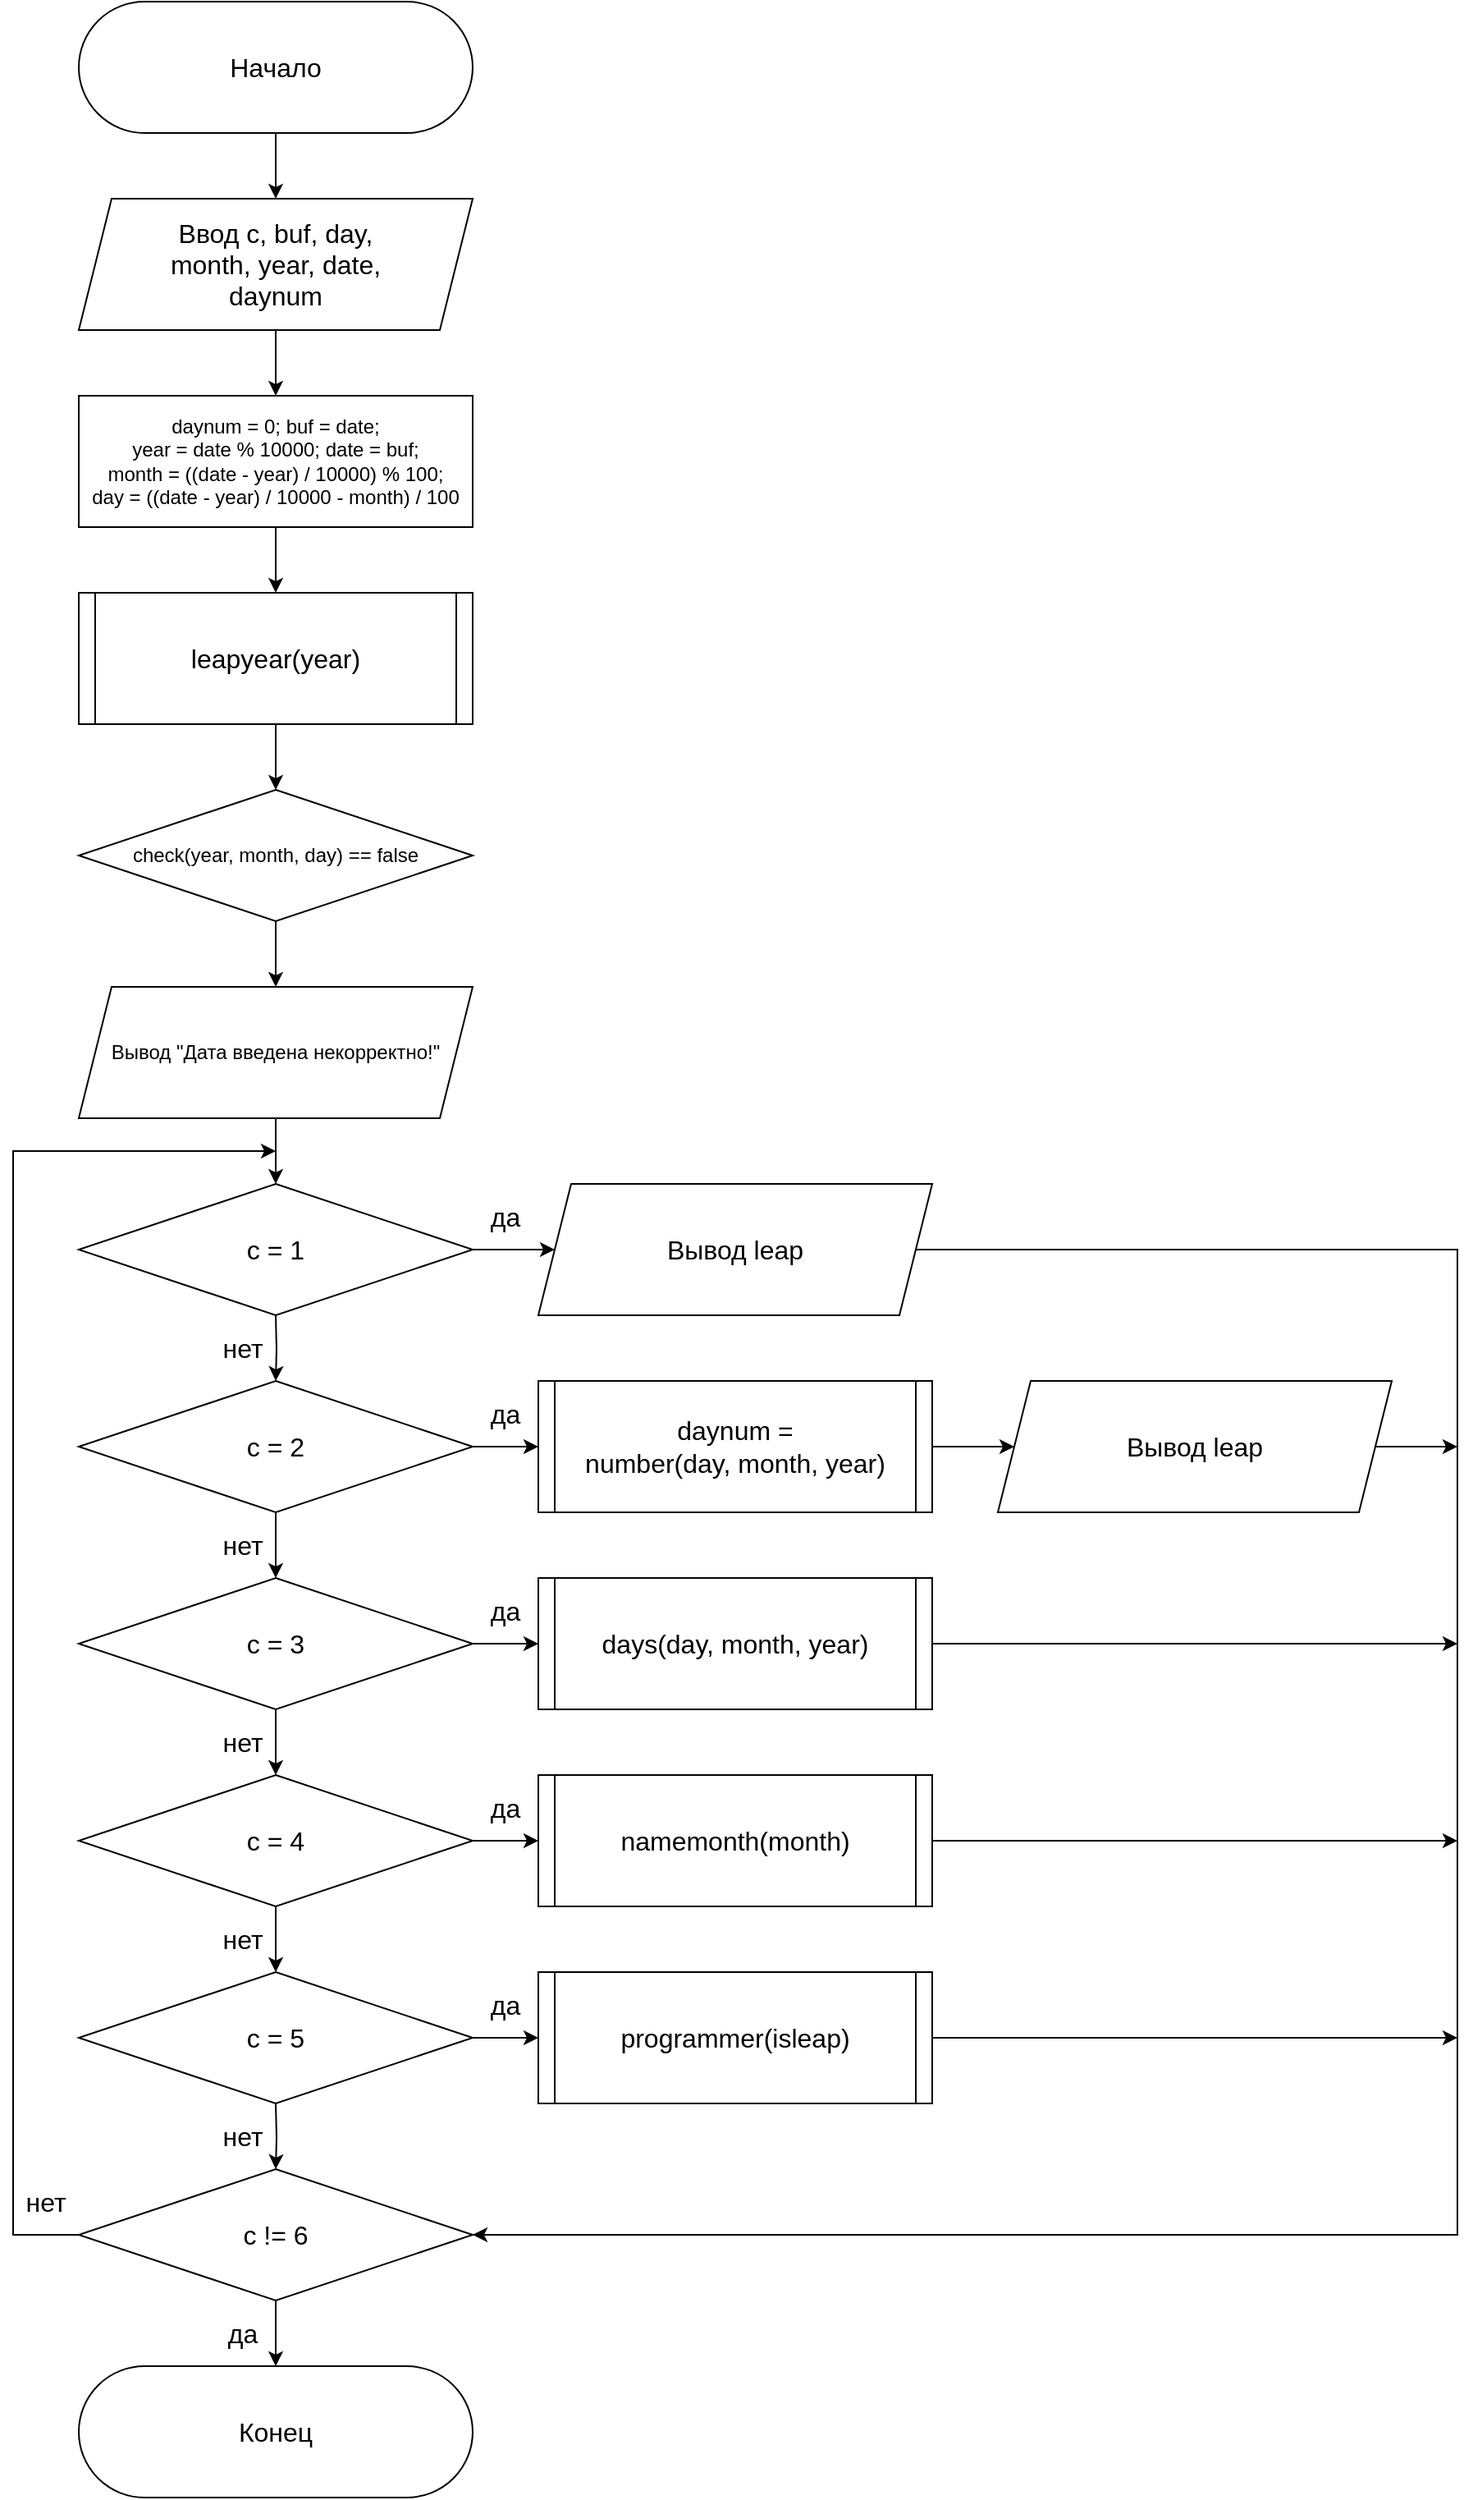<mxfile version="20.8.16" type="device"><diagram name="Страница 1" id="fIngs_SbBzwHxmzpevvh"><mxGraphModel dx="1219" dy="722" grid="0" gridSize="10" guides="1" tooltips="1" connect="1" arrows="1" fold="1" page="0" pageScale="1" pageWidth="827" pageHeight="1169" math="0" shadow="0"><root><mxCell id="0"/><mxCell id="1" parent="0"/><mxCell id="Cg9bh0hV9M4ypJJXRFvL-3" style="edgeStyle=orthogonalEdgeStyle;rounded=0;orthogonalLoop=1;jettySize=auto;html=1;exitX=0.5;exitY=1;exitDx=0;exitDy=0;entryX=0.5;entryY=0;entryDx=0;entryDy=0;fontSize=16;" edge="1" parent="1" source="Cg9bh0hV9M4ypJJXRFvL-1" target="Cg9bh0hV9M4ypJJXRFvL-2"><mxGeometry relative="1" as="geometry"/></mxCell><mxCell id="Cg9bh0hV9M4ypJJXRFvL-1" value="Начало" style="rounded=1;whiteSpace=wrap;html=1;arcSize=50;fontSize=16;" vertex="1" parent="1"><mxGeometry x="200" y="40" width="240" height="80" as="geometry"/></mxCell><mxCell id="Cg9bh0hV9M4ypJJXRFvL-8" style="edgeStyle=orthogonalEdgeStyle;rounded=0;orthogonalLoop=1;jettySize=auto;html=1;exitX=0.5;exitY=1;exitDx=0;exitDy=0;entryX=0.5;entryY=0;entryDx=0;entryDy=0;" edge="1" parent="1" source="Cg9bh0hV9M4ypJJXRFvL-2" target="Cg9bh0hV9M4ypJJXRFvL-5"><mxGeometry relative="1" as="geometry"/></mxCell><mxCell id="Cg9bh0hV9M4ypJJXRFvL-2" value="Ввод c, buf, day,&lt;br&gt;month, year, date,&lt;br style=&quot;font-size: 16px;&quot;&gt;daynum" style="shape=parallelogram;perimeter=parallelogramPerimeter;whiteSpace=wrap;html=1;fixedSize=1;fontSize=16;" vertex="1" parent="1"><mxGeometry x="200" y="160" width="240" height="80" as="geometry"/></mxCell><mxCell id="Cg9bh0hV9M4ypJJXRFvL-7" style="edgeStyle=orthogonalEdgeStyle;rounded=0;orthogonalLoop=1;jettySize=auto;html=1;exitX=0.5;exitY=1;exitDx=0;exitDy=0;entryX=0.5;entryY=0;entryDx=0;entryDy=0;" edge="1" parent="1" source="Cg9bh0hV9M4ypJJXRFvL-5" target="Cg9bh0hV9M4ypJJXRFvL-6"><mxGeometry relative="1" as="geometry"/></mxCell><mxCell id="Cg9bh0hV9M4ypJJXRFvL-5" value="daynum = 0; buf = date;&lt;br&gt;year = date % 10000; date = buf;&lt;br&gt;&lt;div&gt;month = ((date - year) / 10000) % 100;&lt;/div&gt;&lt;div&gt;&#9;day = ((date - year) / 10000 - month) / 100&lt;/div&gt;" style="rounded=0;whiteSpace=wrap;html=1;" vertex="1" parent="1"><mxGeometry x="200" y="280" width="240" height="80" as="geometry"/></mxCell><mxCell id="Cg9bh0hV9M4ypJJXRFvL-12" style="edgeStyle=orthogonalEdgeStyle;rounded=0;orthogonalLoop=1;jettySize=auto;html=1;exitX=0.5;exitY=1;exitDx=0;exitDy=0;entryX=0.5;entryY=0;entryDx=0;entryDy=0;" edge="1" parent="1" source="Cg9bh0hV9M4ypJJXRFvL-6" target="Cg9bh0hV9M4ypJJXRFvL-9"><mxGeometry relative="1" as="geometry"/></mxCell><mxCell id="Cg9bh0hV9M4ypJJXRFvL-6" value="leapyear(year)" style="shape=process;whiteSpace=wrap;html=1;backgroundOutline=1;size=0.042;fontSize=16;" vertex="1" parent="1"><mxGeometry x="200" y="400" width="240" height="80" as="geometry"/></mxCell><mxCell id="Cg9bh0hV9M4ypJJXRFvL-11" style="edgeStyle=orthogonalEdgeStyle;rounded=0;orthogonalLoop=1;jettySize=auto;html=1;exitX=0.5;exitY=1;exitDx=0;exitDy=0;entryX=0.5;entryY=0;entryDx=0;entryDy=0;" edge="1" parent="1" source="Cg9bh0hV9M4ypJJXRFvL-9" target="Cg9bh0hV9M4ypJJXRFvL-10"><mxGeometry relative="1" as="geometry"/></mxCell><mxCell id="Cg9bh0hV9M4ypJJXRFvL-9" value="check(year, month, day) == false" style="rhombus;whiteSpace=wrap;html=1;" vertex="1" parent="1"><mxGeometry x="200" y="520" width="240" height="80" as="geometry"/></mxCell><mxCell id="Cg9bh0hV9M4ypJJXRFvL-13" style="edgeStyle=orthogonalEdgeStyle;rounded=0;orthogonalLoop=1;jettySize=auto;html=1;exitX=0.5;exitY=1;exitDx=0;exitDy=0;fontSize=16;" edge="1" parent="1" source="Cg9bh0hV9M4ypJJXRFvL-10"><mxGeometry relative="1" as="geometry"><mxPoint x="320" y="760" as="targetPoint"/></mxGeometry></mxCell><mxCell id="Cg9bh0hV9M4ypJJXRFvL-10" value="Вывод &quot;Дата введена некорректно!&quot;" style="shape=parallelogram;perimeter=parallelogramPerimeter;whiteSpace=wrap;html=1;fixedSize=1;" vertex="1" parent="1"><mxGeometry x="200" y="640" width="240" height="80" as="geometry"/></mxCell><mxCell id="Cg9bh0hV9M4ypJJXRFvL-16" style="edgeStyle=orthogonalEdgeStyle;rounded=0;orthogonalLoop=1;jettySize=auto;html=1;exitX=1;exitY=0.5;exitDx=0;exitDy=0;entryX=0;entryY=0.5;entryDx=0;entryDy=0;fontSize=16;" edge="1" parent="1" source="Cg9bh0hV9M4ypJJXRFvL-14" target="Cg9bh0hV9M4ypJJXRFvL-15"><mxGeometry relative="1" as="geometry"/></mxCell><mxCell id="Cg9bh0hV9M4ypJJXRFvL-14" value="c = 1" style="rhombus;whiteSpace=wrap;html=1;fontSize=16;" vertex="1" parent="1"><mxGeometry x="200" y="760" width="240" height="80" as="geometry"/></mxCell><mxCell id="Cg9bh0hV9M4ypJJXRFvL-44" style="edgeStyle=orthogonalEdgeStyle;rounded=0;orthogonalLoop=1;jettySize=auto;html=1;exitX=1;exitY=0.5;exitDx=0;exitDy=0;entryX=1;entryY=0.5;entryDx=0;entryDy=0;fontSize=16;" edge="1" parent="1" source="Cg9bh0hV9M4ypJJXRFvL-15" target="Cg9bh0hV9M4ypJJXRFvL-40"><mxGeometry relative="1" as="geometry"><Array as="points"><mxPoint x="1040" y="800"/><mxPoint x="1040" y="1400"/></Array></mxGeometry></mxCell><mxCell id="Cg9bh0hV9M4ypJJXRFvL-15" value="Вывод leap" style="shape=parallelogram;perimeter=parallelogramPerimeter;whiteSpace=wrap;html=1;fixedSize=1;fontSize=16;" vertex="1" parent="1"><mxGeometry x="480" y="760" width="240" height="80" as="geometry"/></mxCell><mxCell id="Cg9bh0hV9M4ypJJXRFvL-17" style="edgeStyle=orthogonalEdgeStyle;rounded=0;orthogonalLoop=1;jettySize=auto;html=1;exitX=0.5;exitY=1;exitDx=0;exitDy=0;fontSize=16;" edge="1" parent="1"><mxGeometry relative="1" as="geometry"><mxPoint x="320" y="880" as="targetPoint"/><mxPoint x="320" y="840" as="sourcePoint"/></mxGeometry></mxCell><mxCell id="Cg9bh0hV9M4ypJJXRFvL-22" style="edgeStyle=orthogonalEdgeStyle;rounded=0;orthogonalLoop=1;jettySize=auto;html=1;exitX=1;exitY=0.5;exitDx=0;exitDy=0;entryX=0;entryY=0.5;entryDx=0;entryDy=0;fontSize=16;" edge="1" parent="1" source="Cg9bh0hV9M4ypJJXRFvL-19" target="Cg9bh0hV9M4ypJJXRFvL-21"><mxGeometry relative="1" as="geometry"/></mxCell><mxCell id="Cg9bh0hV9M4ypJJXRFvL-25" style="edgeStyle=orthogonalEdgeStyle;rounded=0;orthogonalLoop=1;jettySize=auto;html=1;exitX=0.5;exitY=1;exitDx=0;exitDy=0;entryX=0.5;entryY=0;entryDx=0;entryDy=0;fontSize=16;" edge="1" parent="1" source="Cg9bh0hV9M4ypJJXRFvL-19" target="Cg9bh0hV9M4ypJJXRFvL-24"><mxGeometry relative="1" as="geometry"/></mxCell><mxCell id="Cg9bh0hV9M4ypJJXRFvL-19" value="c = 2" style="rhombus;whiteSpace=wrap;html=1;fontSize=16;" vertex="1" parent="1"><mxGeometry x="200" y="880" width="240" height="80" as="geometry"/></mxCell><mxCell id="Cg9bh0hV9M4ypJJXRFvL-45" style="edgeStyle=orthogonalEdgeStyle;rounded=0;orthogonalLoop=1;jettySize=auto;html=1;exitX=1;exitY=0.5;exitDx=0;exitDy=0;fontSize=16;" edge="1" parent="1" source="Cg9bh0hV9M4ypJJXRFvL-20"><mxGeometry relative="1" as="geometry"><mxPoint x="1040" y="920" as="targetPoint"/></mxGeometry></mxCell><mxCell id="Cg9bh0hV9M4ypJJXRFvL-20" value="Вывод leap" style="shape=parallelogram;perimeter=parallelogramPerimeter;whiteSpace=wrap;html=1;fixedSize=1;fontSize=16;" vertex="1" parent="1"><mxGeometry x="760" y="880" width="240" height="80" as="geometry"/></mxCell><mxCell id="Cg9bh0hV9M4ypJJXRFvL-23" style="edgeStyle=orthogonalEdgeStyle;rounded=0;orthogonalLoop=1;jettySize=auto;html=1;exitX=1;exitY=0.5;exitDx=0;exitDy=0;entryX=0;entryY=0.5;entryDx=0;entryDy=0;fontSize=16;" edge="1" parent="1" source="Cg9bh0hV9M4ypJJXRFvL-21" target="Cg9bh0hV9M4ypJJXRFvL-20"><mxGeometry relative="1" as="geometry"/></mxCell><mxCell id="Cg9bh0hV9M4ypJJXRFvL-21" value="daynum =&lt;br&gt;number(day, month, year)" style="shape=process;whiteSpace=wrap;html=1;backgroundOutline=1;size=0.042;fontSize=16;" vertex="1" parent="1"><mxGeometry x="480" y="880" width="240" height="80" as="geometry"/></mxCell><mxCell id="Cg9bh0hV9M4ypJJXRFvL-27" style="edgeStyle=orthogonalEdgeStyle;rounded=0;orthogonalLoop=1;jettySize=auto;html=1;exitX=1;exitY=0.5;exitDx=0;exitDy=0;entryX=0;entryY=0.5;entryDx=0;entryDy=0;fontSize=16;" edge="1" parent="1" source="Cg9bh0hV9M4ypJJXRFvL-24" target="Cg9bh0hV9M4ypJJXRFvL-26"><mxGeometry relative="1" as="geometry"/></mxCell><mxCell id="Cg9bh0hV9M4ypJJXRFvL-29" style="edgeStyle=orthogonalEdgeStyle;rounded=0;orthogonalLoop=1;jettySize=auto;html=1;exitX=0.5;exitY=1;exitDx=0;exitDy=0;fontSize=16;" edge="1" parent="1" source="Cg9bh0hV9M4ypJJXRFvL-24" target="Cg9bh0hV9M4ypJJXRFvL-28"><mxGeometry relative="1" as="geometry"/></mxCell><mxCell id="Cg9bh0hV9M4ypJJXRFvL-24" value="c = 3" style="rhombus;whiteSpace=wrap;html=1;fontSize=16;" vertex="1" parent="1"><mxGeometry x="200" y="1000" width="240" height="80" as="geometry"/></mxCell><mxCell id="Cg9bh0hV9M4ypJJXRFvL-46" style="edgeStyle=orthogonalEdgeStyle;rounded=0;orthogonalLoop=1;jettySize=auto;html=1;exitX=1;exitY=0.5;exitDx=0;exitDy=0;fontSize=16;" edge="1" parent="1" source="Cg9bh0hV9M4ypJJXRFvL-26"><mxGeometry relative="1" as="geometry"><mxPoint x="1040" y="1040" as="targetPoint"/></mxGeometry></mxCell><mxCell id="Cg9bh0hV9M4ypJJXRFvL-26" value="days(day, month, year)" style="shape=process;whiteSpace=wrap;html=1;backgroundOutline=1;size=0.042;fontSize=16;" vertex="1" parent="1"><mxGeometry x="480" y="1000" width="240" height="80" as="geometry"/></mxCell><mxCell id="Cg9bh0hV9M4ypJJXRFvL-31" style="edgeStyle=orthogonalEdgeStyle;rounded=0;orthogonalLoop=1;jettySize=auto;html=1;exitX=1;exitY=0.5;exitDx=0;exitDy=0;entryX=0;entryY=0.5;entryDx=0;entryDy=0;fontSize=16;" edge="1" parent="1" source="Cg9bh0hV9M4ypJJXRFvL-28" target="Cg9bh0hV9M4ypJJXRFvL-30"><mxGeometry relative="1" as="geometry"/></mxCell><mxCell id="Cg9bh0hV9M4ypJJXRFvL-33" style="edgeStyle=orthogonalEdgeStyle;rounded=0;orthogonalLoop=1;jettySize=auto;html=1;exitX=0.5;exitY=1;exitDx=0;exitDy=0;entryX=0.5;entryY=0;entryDx=0;entryDy=0;fontSize=16;" edge="1" parent="1" source="Cg9bh0hV9M4ypJJXRFvL-28" target="Cg9bh0hV9M4ypJJXRFvL-32"><mxGeometry relative="1" as="geometry"/></mxCell><mxCell id="Cg9bh0hV9M4ypJJXRFvL-28" value="c = 4" style="rhombus;whiteSpace=wrap;html=1;fontSize=16;" vertex="1" parent="1"><mxGeometry x="200" y="1120" width="240" height="80" as="geometry"/></mxCell><mxCell id="Cg9bh0hV9M4ypJJXRFvL-47" style="edgeStyle=orthogonalEdgeStyle;rounded=0;orthogonalLoop=1;jettySize=auto;html=1;exitX=1;exitY=0.5;exitDx=0;exitDy=0;fontSize=16;" edge="1" parent="1" source="Cg9bh0hV9M4ypJJXRFvL-30"><mxGeometry relative="1" as="geometry"><mxPoint x="1040" y="1160" as="targetPoint"/></mxGeometry></mxCell><mxCell id="Cg9bh0hV9M4ypJJXRFvL-30" value="namemonth(month)" style="shape=process;whiteSpace=wrap;html=1;backgroundOutline=1;size=0.042;fontSize=16;" vertex="1" parent="1"><mxGeometry x="480" y="1120" width="240" height="80" as="geometry"/></mxCell><mxCell id="Cg9bh0hV9M4ypJJXRFvL-35" style="edgeStyle=orthogonalEdgeStyle;rounded=0;orthogonalLoop=1;jettySize=auto;html=1;exitX=1;exitY=0.5;exitDx=0;exitDy=0;entryX=0;entryY=0.5;entryDx=0;entryDy=0;fontSize=16;" edge="1" parent="1" source="Cg9bh0hV9M4ypJJXRFvL-32" target="Cg9bh0hV9M4ypJJXRFvL-34"><mxGeometry relative="1" as="geometry"/></mxCell><mxCell id="Cg9bh0hV9M4ypJJXRFvL-32" value="c = 5" style="rhombus;whiteSpace=wrap;html=1;fontSize=16;" vertex="1" parent="1"><mxGeometry x="200" y="1240" width="240" height="80" as="geometry"/></mxCell><mxCell id="Cg9bh0hV9M4ypJJXRFvL-48" style="edgeStyle=orthogonalEdgeStyle;rounded=0;orthogonalLoop=1;jettySize=auto;html=1;exitX=1;exitY=0.5;exitDx=0;exitDy=0;fontSize=16;" edge="1" parent="1" source="Cg9bh0hV9M4ypJJXRFvL-34"><mxGeometry relative="1" as="geometry"><mxPoint x="1040" y="1280" as="targetPoint"/></mxGeometry></mxCell><mxCell id="Cg9bh0hV9M4ypJJXRFvL-34" value="programmer(isleap)" style="shape=process;whiteSpace=wrap;html=1;backgroundOutline=1;size=0.042;fontSize=16;" vertex="1" parent="1"><mxGeometry x="480" y="1240" width="240" height="80" as="geometry"/></mxCell><mxCell id="Cg9bh0hV9M4ypJJXRFvL-41" style="edgeStyle=orthogonalEdgeStyle;rounded=0;orthogonalLoop=1;jettySize=auto;html=1;exitX=0.5;exitY=1;exitDx=0;exitDy=0;entryX=0.5;entryY=0;entryDx=0;entryDy=0;fontSize=16;" edge="1" parent="1" target="Cg9bh0hV9M4ypJJXRFvL-40"><mxGeometry relative="1" as="geometry"><mxPoint x="320" y="1320" as="sourcePoint"/></mxGeometry></mxCell><mxCell id="Cg9bh0hV9M4ypJJXRFvL-43" style="edgeStyle=orthogonalEdgeStyle;rounded=0;orthogonalLoop=1;jettySize=auto;html=1;exitX=0;exitY=0.5;exitDx=0;exitDy=0;fontSize=16;" edge="1" parent="1" source="Cg9bh0hV9M4ypJJXRFvL-40"><mxGeometry relative="1" as="geometry"><mxPoint x="320" y="740" as="targetPoint"/><Array as="points"><mxPoint x="160" y="1400"/><mxPoint x="160" y="740"/></Array></mxGeometry></mxCell><mxCell id="Cg9bh0hV9M4ypJJXRFvL-49" style="edgeStyle=orthogonalEdgeStyle;rounded=0;orthogonalLoop=1;jettySize=auto;html=1;exitX=0.5;exitY=1;exitDx=0;exitDy=0;fontSize=16;" edge="1" parent="1" source="Cg9bh0hV9M4ypJJXRFvL-40"><mxGeometry relative="1" as="geometry"><mxPoint x="320" y="1480" as="targetPoint"/></mxGeometry></mxCell><mxCell id="Cg9bh0hV9M4ypJJXRFvL-40" value="c != 6" style="rhombus;whiteSpace=wrap;html=1;fontSize=16;" vertex="1" parent="1"><mxGeometry x="200" y="1360" width="240" height="80" as="geometry"/></mxCell><mxCell id="Cg9bh0hV9M4ypJJXRFvL-50" value="Конец" style="rounded=1;whiteSpace=wrap;html=1;arcSize=50;fontSize=16;" vertex="1" parent="1"><mxGeometry x="200" y="1480" width="240" height="80" as="geometry"/></mxCell><mxCell id="Cg9bh0hV9M4ypJJXRFvL-51" value="да" style="text;html=1;strokeColor=none;fillColor=none;align=center;verticalAlign=middle;whiteSpace=wrap;rounded=0;fontSize=16;" vertex="1" parent="1"><mxGeometry x="440" y="760" width="40" height="40" as="geometry"/></mxCell><mxCell id="Cg9bh0hV9M4ypJJXRFvL-52" value="да" style="text;html=1;strokeColor=none;fillColor=none;align=center;verticalAlign=middle;whiteSpace=wrap;rounded=0;fontSize=16;" vertex="1" parent="1"><mxGeometry x="440" y="880" width="40" height="40" as="geometry"/></mxCell><mxCell id="Cg9bh0hV9M4ypJJXRFvL-53" value="да" style="text;html=1;strokeColor=none;fillColor=none;align=center;verticalAlign=middle;whiteSpace=wrap;rounded=0;fontSize=16;" vertex="1" parent="1"><mxGeometry x="440" y="1240" width="40" height="40" as="geometry"/></mxCell><mxCell id="Cg9bh0hV9M4ypJJXRFvL-54" value="да" style="text;html=1;strokeColor=none;fillColor=none;align=center;verticalAlign=middle;whiteSpace=wrap;rounded=0;fontSize=16;" vertex="1" parent="1"><mxGeometry x="440" y="1120" width="40" height="40" as="geometry"/></mxCell><mxCell id="Cg9bh0hV9M4ypJJXRFvL-55" value="да" style="text;html=1;strokeColor=none;fillColor=none;align=center;verticalAlign=middle;whiteSpace=wrap;rounded=0;fontSize=16;" vertex="1" parent="1"><mxGeometry x="440" y="1000" width="40" height="40" as="geometry"/></mxCell><mxCell id="Cg9bh0hV9M4ypJJXRFvL-56" value="да" style="text;html=1;strokeColor=none;fillColor=none;align=center;verticalAlign=middle;whiteSpace=wrap;rounded=0;fontSize=16;" vertex="1" parent="1"><mxGeometry x="280" y="1440" width="40" height="40" as="geometry"/></mxCell><mxCell id="Cg9bh0hV9M4ypJJXRFvL-57" value="нет" style="text;html=1;strokeColor=none;fillColor=none;align=center;verticalAlign=middle;whiteSpace=wrap;rounded=0;fontSize=16;" vertex="1" parent="1"><mxGeometry x="160" y="1360" width="40" height="40" as="geometry"/></mxCell><mxCell id="Cg9bh0hV9M4ypJJXRFvL-58" value="нет" style="text;html=1;strokeColor=none;fillColor=none;align=center;verticalAlign=middle;whiteSpace=wrap;rounded=0;fontSize=16;" vertex="1" parent="1"><mxGeometry x="280" y="1320" width="40" height="40" as="geometry"/></mxCell><mxCell id="Cg9bh0hV9M4ypJJXRFvL-59" value="нет" style="text;html=1;strokeColor=none;fillColor=none;align=center;verticalAlign=middle;whiteSpace=wrap;rounded=0;fontSize=16;" vertex="1" parent="1"><mxGeometry x="280" y="1200" width="40" height="40" as="geometry"/></mxCell><mxCell id="Cg9bh0hV9M4ypJJXRFvL-60" value="нет" style="text;html=1;strokeColor=none;fillColor=none;align=center;verticalAlign=middle;whiteSpace=wrap;rounded=0;fontSize=16;" vertex="1" parent="1"><mxGeometry x="280" y="1080" width="40" height="40" as="geometry"/></mxCell><mxCell id="Cg9bh0hV9M4ypJJXRFvL-61" value="нет" style="text;html=1;strokeColor=none;fillColor=none;align=center;verticalAlign=middle;whiteSpace=wrap;rounded=0;fontSize=16;" vertex="1" parent="1"><mxGeometry x="280" y="960" width="40" height="40" as="geometry"/></mxCell><mxCell id="Cg9bh0hV9M4ypJJXRFvL-62" value="нет" style="text;html=1;strokeColor=none;fillColor=none;align=center;verticalAlign=middle;whiteSpace=wrap;rounded=0;fontSize=16;" vertex="1" parent="1"><mxGeometry x="280" y="840" width="40" height="40" as="geometry"/></mxCell></root></mxGraphModel></diagram></mxfile>